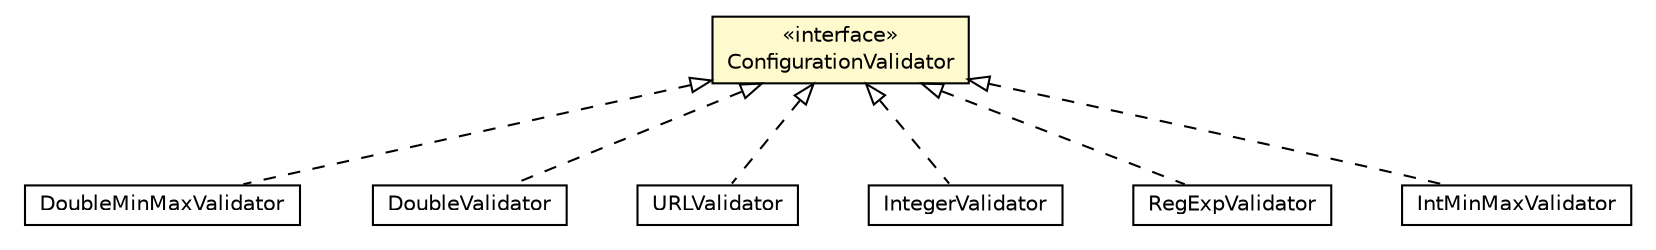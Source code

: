 #!/usr/local/bin/dot
#
# Class diagram 
# Generated by UMLGraph version R5_6-24-gf6e263 (http://www.umlgraph.org/)
#

digraph G {
	edge [fontname="Helvetica",fontsize=10,labelfontname="Helvetica",labelfontsize=10];
	node [fontname="Helvetica",fontsize=10,shape=plaintext];
	nodesep=0.25;
	ranksep=0.5;
	// org.universAAL.tools.ucc.configuration.model.validators.DoubleMinMaxValidator
	c2943145 [label=<<table title="org.universAAL.tools.ucc.configuration.model.validators.DoubleMinMaxValidator" border="0" cellborder="1" cellspacing="0" cellpadding="2" port="p" href="../validators/DoubleMinMaxValidator.html">
		<tr><td><table border="0" cellspacing="0" cellpadding="1">
<tr><td align="center" balign="center"> DoubleMinMaxValidator </td></tr>
		</table></td></tr>
		</table>>, URL="../validators/DoubleMinMaxValidator.html", fontname="Helvetica", fontcolor="black", fontsize=10.0];
	// org.universAAL.tools.ucc.configuration.model.validators.DoubleValidator
	c2943146 [label=<<table title="org.universAAL.tools.ucc.configuration.model.validators.DoubleValidator" border="0" cellborder="1" cellspacing="0" cellpadding="2" port="p" href="../validators/DoubleValidator.html">
		<tr><td><table border="0" cellspacing="0" cellpadding="1">
<tr><td align="center" balign="center"> DoubleValidator </td></tr>
		</table></td></tr>
		</table>>, URL="../validators/DoubleValidator.html", fontname="Helvetica", fontcolor="black", fontsize=10.0];
	// org.universAAL.tools.ucc.configuration.model.validators.URLValidator
	c2943147 [label=<<table title="org.universAAL.tools.ucc.configuration.model.validators.URLValidator" border="0" cellborder="1" cellspacing="0" cellpadding="2" port="p" href="../validators/URLValidator.html">
		<tr><td><table border="0" cellspacing="0" cellpadding="1">
<tr><td align="center" balign="center"> URLValidator </td></tr>
		</table></td></tr>
		</table>>, URL="../validators/URLValidator.html", fontname="Helvetica", fontcolor="black", fontsize=10.0];
	// org.universAAL.tools.ucc.configuration.model.validators.IntegerValidator
	c2943148 [label=<<table title="org.universAAL.tools.ucc.configuration.model.validators.IntegerValidator" border="0" cellborder="1" cellspacing="0" cellpadding="2" port="p" href="../validators/IntegerValidator.html">
		<tr><td><table border="0" cellspacing="0" cellpadding="1">
<tr><td align="center" balign="center"> IntegerValidator </td></tr>
		</table></td></tr>
		</table>>, URL="../validators/IntegerValidator.html", fontname="Helvetica", fontcolor="black", fontsize=10.0];
	// org.universAAL.tools.ucc.configuration.model.validators.RegExpValidator
	c2943149 [label=<<table title="org.universAAL.tools.ucc.configuration.model.validators.RegExpValidator" border="0" cellborder="1" cellspacing="0" cellpadding="2" port="p" href="../validators/RegExpValidator.html">
		<tr><td><table border="0" cellspacing="0" cellpadding="1">
<tr><td align="center" balign="center"> RegExpValidator </td></tr>
		</table></td></tr>
		</table>>, URL="../validators/RegExpValidator.html", fontname="Helvetica", fontcolor="black", fontsize=10.0];
	// org.universAAL.tools.ucc.configuration.model.validators.IntMinMaxValidator
	c2943150 [label=<<table title="org.universAAL.tools.ucc.configuration.model.validators.IntMinMaxValidator" border="0" cellborder="1" cellspacing="0" cellpadding="2" port="p" href="../validators/IntMinMaxValidator.html">
		<tr><td><table border="0" cellspacing="0" cellpadding="1">
<tr><td align="center" balign="center"> IntMinMaxValidator </td></tr>
		</table></td></tr>
		</table>>, URL="../validators/IntMinMaxValidator.html", fontname="Helvetica", fontcolor="black", fontsize=10.0];
	// org.universAAL.tools.ucc.configuration.model.interfaces.ConfigurationValidator
	c2943174 [label=<<table title="org.universAAL.tools.ucc.configuration.model.interfaces.ConfigurationValidator" border="0" cellborder="1" cellspacing="0" cellpadding="2" port="p" bgcolor="lemonChiffon" href="./ConfigurationValidator.html">
		<tr><td><table border="0" cellspacing="0" cellpadding="1">
<tr><td align="center" balign="center"> &#171;interface&#187; </td></tr>
<tr><td align="center" balign="center"> ConfigurationValidator </td></tr>
		</table></td></tr>
		</table>>, URL="./ConfigurationValidator.html", fontname="Helvetica", fontcolor="black", fontsize=10.0];
	//org.universAAL.tools.ucc.configuration.model.validators.DoubleMinMaxValidator implements org.universAAL.tools.ucc.configuration.model.interfaces.ConfigurationValidator
	c2943174:p -> c2943145:p [dir=back,arrowtail=empty,style=dashed];
	//org.universAAL.tools.ucc.configuration.model.validators.DoubleValidator implements org.universAAL.tools.ucc.configuration.model.interfaces.ConfigurationValidator
	c2943174:p -> c2943146:p [dir=back,arrowtail=empty,style=dashed];
	//org.universAAL.tools.ucc.configuration.model.validators.URLValidator implements org.universAAL.tools.ucc.configuration.model.interfaces.ConfigurationValidator
	c2943174:p -> c2943147:p [dir=back,arrowtail=empty,style=dashed];
	//org.universAAL.tools.ucc.configuration.model.validators.IntegerValidator implements org.universAAL.tools.ucc.configuration.model.interfaces.ConfigurationValidator
	c2943174:p -> c2943148:p [dir=back,arrowtail=empty,style=dashed];
	//org.universAAL.tools.ucc.configuration.model.validators.RegExpValidator implements org.universAAL.tools.ucc.configuration.model.interfaces.ConfigurationValidator
	c2943174:p -> c2943149:p [dir=back,arrowtail=empty,style=dashed];
	//org.universAAL.tools.ucc.configuration.model.validators.IntMinMaxValidator implements org.universAAL.tools.ucc.configuration.model.interfaces.ConfigurationValidator
	c2943174:p -> c2943150:p [dir=back,arrowtail=empty,style=dashed];
}

